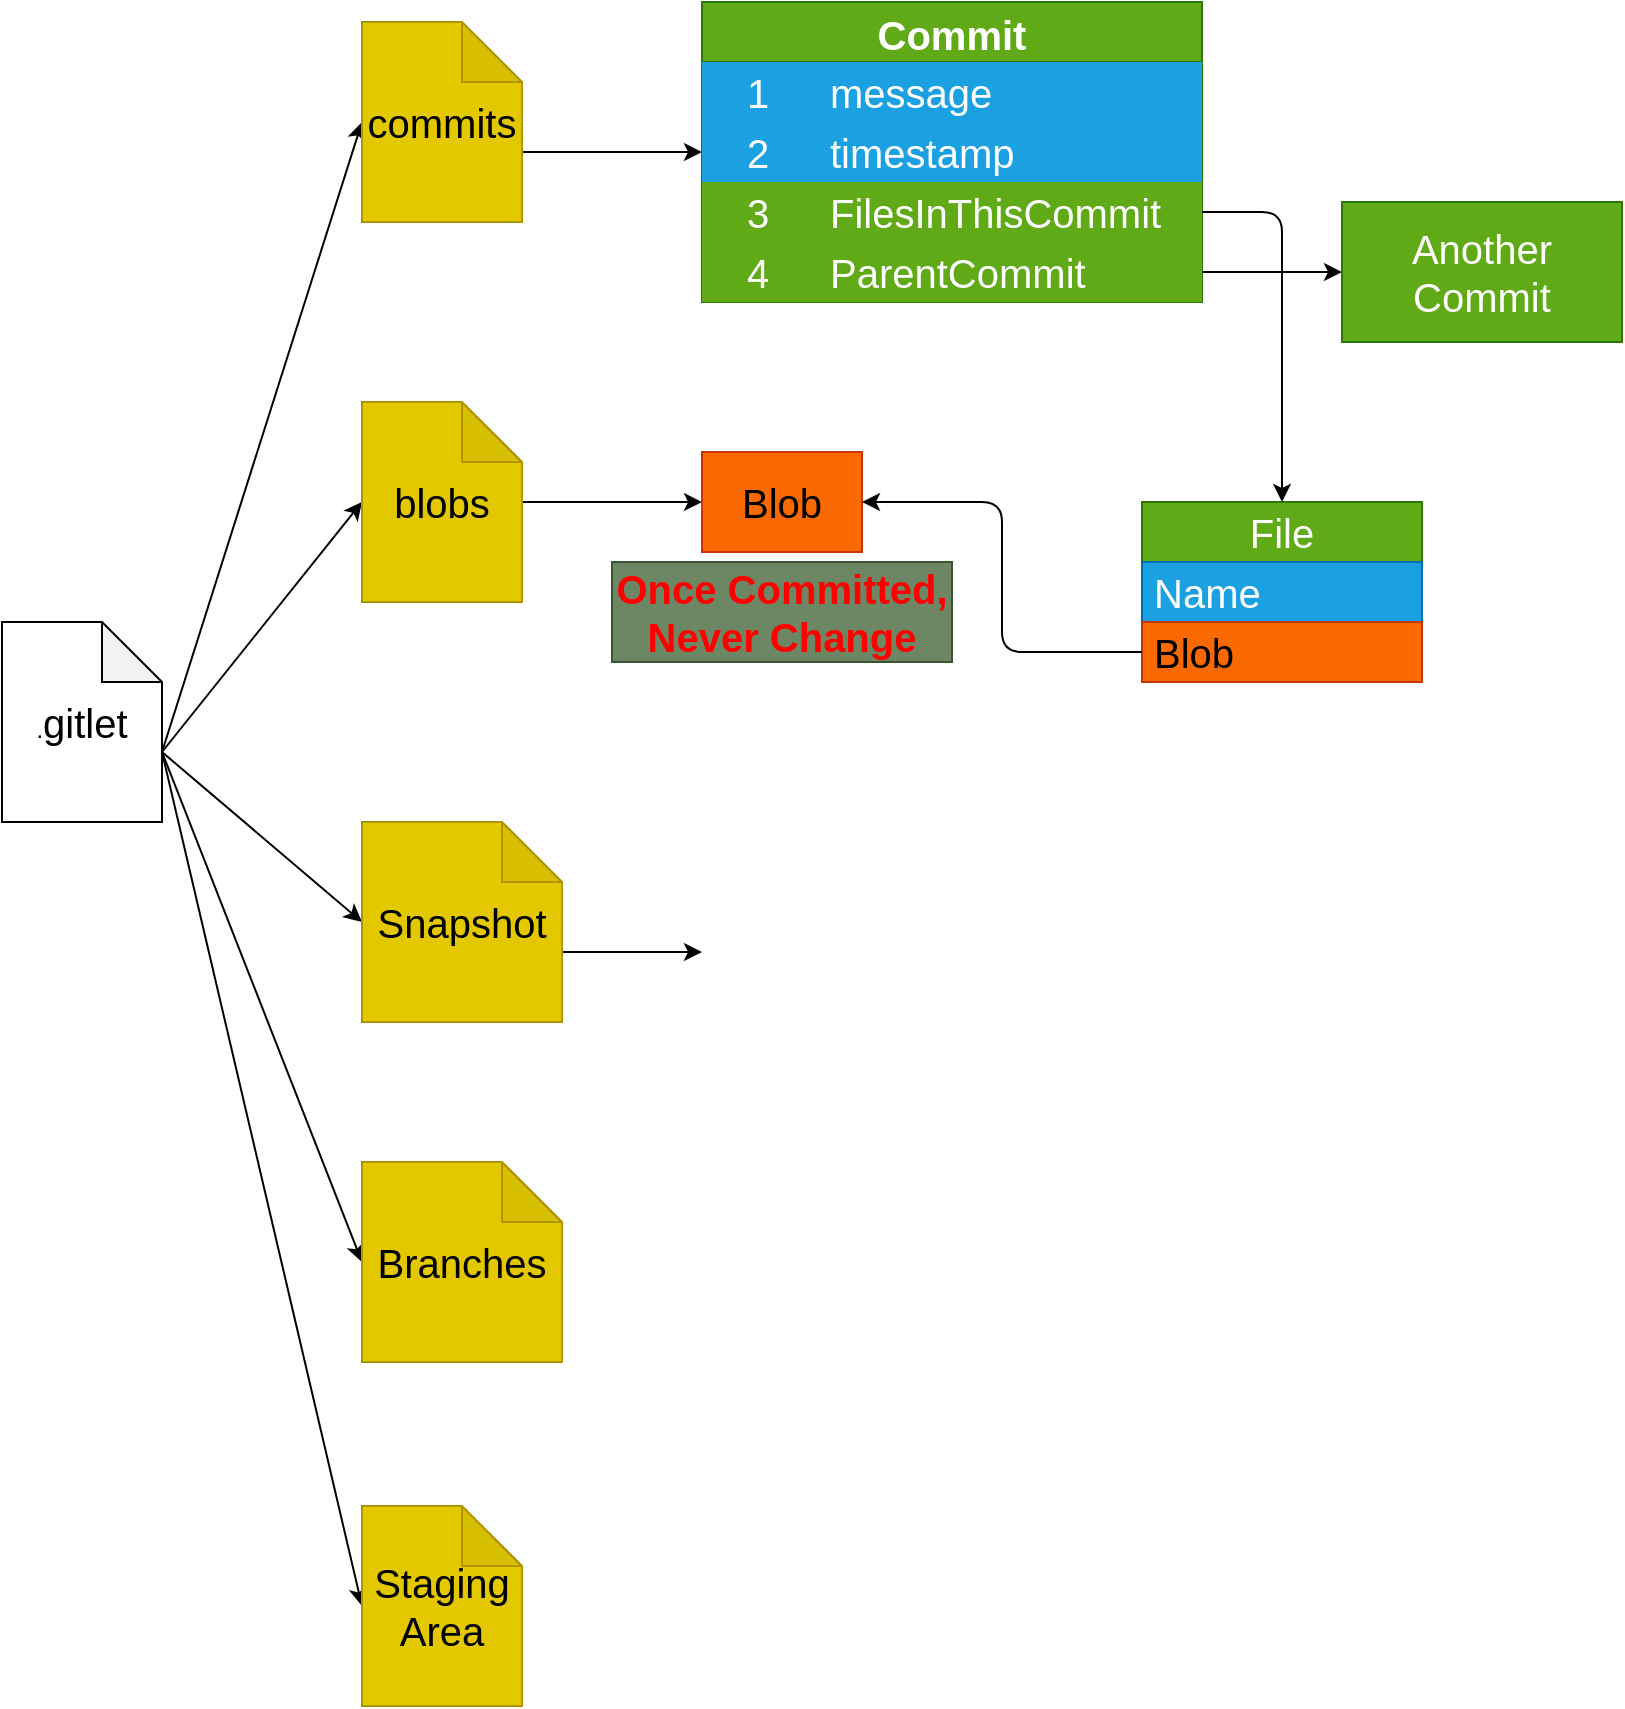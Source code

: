 <mxfile>
    <diagram id="1gqhEolKtNUnf-HgnBN6" name="Page-1">
        <mxGraphModel dx="741" dy="1671" grid="1" gridSize="10" guides="1" tooltips="1" connect="1" arrows="1" fold="1" page="1" pageScale="1" pageWidth="850" pageHeight="1100" math="0" shadow="0">
            <root>
                <mxCell id="0"/>
                <mxCell id="1" parent="0"/>
                <mxCell id="4" style="edgeStyle=none;html=1;entryX=0;entryY=0.5;entryDx=0;entryDy=0;entryPerimeter=0;fontSize=20;exitX=0;exitY=0;exitDx=80;exitDy=65;exitPerimeter=0;" edge="1" parent="1" source="2" target="3">
                    <mxGeometry relative="1" as="geometry"/>
                </mxCell>
                <mxCell id="6" value="" style="edgeStyle=none;html=1;fontSize=20;exitX=0;exitY=0;exitDx=80;exitDy=65;exitPerimeter=0;entryX=0;entryY=0.5;entryDx=0;entryDy=0;entryPerimeter=0;" edge="1" parent="1" source="2" target="5">
                    <mxGeometry relative="1" as="geometry"/>
                </mxCell>
                <mxCell id="88" style="html=1;exitX=0;exitY=0;exitDx=80;exitDy=65;exitPerimeter=0;fontSize=20;entryX=0;entryY=0.5;entryDx=0;entryDy=0;entryPerimeter=0;" edge="1" parent="1" source="2" target="90">
                    <mxGeometry relative="1" as="geometry">
                        <mxPoint x="200" y="400" as="targetPoint"/>
                    </mxGeometry>
                </mxCell>
                <mxCell id="91" style="edgeStyle=none;html=1;exitX=0;exitY=0;exitDx=80;exitDy=65;exitPerimeter=0;fontSize=20;entryX=0;entryY=0.5;entryDx=0;entryDy=0;entryPerimeter=0;" edge="1" parent="1" source="2" target="92">
                    <mxGeometry relative="1" as="geometry">
                        <mxPoint x="200" y="600" as="targetPoint"/>
                    </mxGeometry>
                </mxCell>
                <mxCell id="93" style="edgeStyle=none;html=1;exitX=0;exitY=0;exitDx=80;exitDy=65;exitPerimeter=0;fontSize=20;entryX=0;entryY=0.5;entryDx=0;entryDy=0;entryPerimeter=0;" edge="1" parent="1" source="2" target="94">
                    <mxGeometry relative="1" as="geometry">
                        <mxPoint x="180" y="492" as="targetPoint"/>
                    </mxGeometry>
                </mxCell>
                <mxCell id="2" value=".&lt;font style=&quot;font-size: 20px;&quot;&gt;gitlet&lt;/font&gt;" style="shape=note;whiteSpace=wrap;html=1;backgroundOutline=1;darkOpacity=0.05;" vertex="1" parent="1">
                    <mxGeometry width="80" height="100" as="geometry"/>
                </mxCell>
                <mxCell id="87" style="html=1;exitX=0;exitY=0;exitDx=80;exitDy=65;exitPerimeter=0;entryX=0;entryY=0.5;entryDx=0;entryDy=0;fontSize=20;" edge="1" parent="1" source="3" target="18">
                    <mxGeometry relative="1" as="geometry"/>
                </mxCell>
                <mxCell id="3" value="commits" style="shape=note;whiteSpace=wrap;html=1;backgroundOutline=1;darkOpacity=0.05;fontSize=20;fillColor=#e3c800;fontColor=#000000;strokeColor=#B09500;" vertex="1" parent="1">
                    <mxGeometry x="180" y="-300" width="80" height="100" as="geometry"/>
                </mxCell>
                <mxCell id="85" value="" style="edgeStyle=none;html=1;fontSize=20;" edge="1" parent="1" source="5" target="84">
                    <mxGeometry relative="1" as="geometry"/>
                </mxCell>
                <mxCell id="5" value="&lt;font style=&quot;font-size: 20px;&quot;&gt;blobs&lt;/font&gt;" style="shape=note;whiteSpace=wrap;html=1;backgroundOutline=1;darkOpacity=0.05;fillColor=#e3c800;fontColor=#000000;strokeColor=#B09500;" vertex="1" parent="1">
                    <mxGeometry x="180" y="-110" width="80" height="100" as="geometry"/>
                </mxCell>
                <mxCell id="14" value="Commit" style="shape=table;startSize=30;container=1;collapsible=0;childLayout=tableLayout;fixedRows=1;rowLines=0;fontStyle=1;fontSize=20;fillColor=#60a917;fontColor=#ffffff;strokeColor=#2D7600;" vertex="1" parent="1">
                    <mxGeometry x="350" y="-310" width="250" height="150" as="geometry"/>
                </mxCell>
                <mxCell id="15" value="" style="shape=tableRow;horizontal=0;startSize=0;swimlaneHead=0;swimlaneBody=0;top=0;left=0;bottom=0;right=0;collapsible=0;dropTarget=0;fillColor=none;points=[[0,0.5],[1,0.5]];portConstraint=eastwest;fontSize=20;" vertex="1" parent="14">
                    <mxGeometry y="30" width="250" height="30" as="geometry"/>
                </mxCell>
                <mxCell id="16" value="1" style="shape=partialRectangle;html=1;whiteSpace=wrap;connectable=0;fillColor=#1ba1e2;top=0;left=0;bottom=0;right=0;overflow=hidden;pointerEvents=1;fontSize=20;fontColor=#ffffff;strokeColor=#006EAF;" vertex="1" parent="15">
                    <mxGeometry width="56" height="30" as="geometry">
                        <mxRectangle width="56" height="30" as="alternateBounds"/>
                    </mxGeometry>
                </mxCell>
                <mxCell id="17" value="message" style="shape=partialRectangle;html=1;whiteSpace=wrap;connectable=0;fillColor=#1ba1e2;top=0;left=0;bottom=0;right=0;align=left;spacingLeft=6;overflow=hidden;fontSize=20;fontColor=#ffffff;strokeColor=#006EAF;" vertex="1" parent="15">
                    <mxGeometry x="56" width="194" height="30" as="geometry">
                        <mxRectangle width="194" height="30" as="alternateBounds"/>
                    </mxGeometry>
                </mxCell>
                <mxCell id="18" value="" style="shape=tableRow;horizontal=0;startSize=0;swimlaneHead=0;swimlaneBody=0;top=0;left=0;bottom=0;right=0;collapsible=0;dropTarget=0;fillColor=none;points=[[0,0.5],[1,0.5]];portConstraint=eastwest;fontSize=20;" vertex="1" parent="14">
                    <mxGeometry y="60" width="250" height="30" as="geometry"/>
                </mxCell>
                <mxCell id="19" value="2" style="shape=partialRectangle;html=1;whiteSpace=wrap;connectable=0;fillColor=#1ba1e2;top=0;left=0;bottom=0;right=0;overflow=hidden;fontSize=20;fontColor=#ffffff;strokeColor=#006EAF;" vertex="1" parent="18">
                    <mxGeometry width="56" height="30" as="geometry">
                        <mxRectangle width="56" height="30" as="alternateBounds"/>
                    </mxGeometry>
                </mxCell>
                <mxCell id="20" value="timestamp" style="shape=partialRectangle;html=1;whiteSpace=wrap;connectable=0;fillColor=#1ba1e2;top=0;left=0;bottom=0;right=0;align=left;spacingLeft=6;overflow=hidden;fontSize=20;fontColor=#ffffff;strokeColor=#006EAF;" vertex="1" parent="18">
                    <mxGeometry x="56" width="194" height="30" as="geometry">
                        <mxRectangle width="194" height="30" as="alternateBounds"/>
                    </mxGeometry>
                </mxCell>
                <mxCell id="21" value="" style="shape=tableRow;horizontal=0;startSize=0;swimlaneHead=0;swimlaneBody=0;top=0;left=0;bottom=0;right=0;collapsible=0;dropTarget=0;fillColor=none;points=[[0,0.5],[1,0.5]];portConstraint=eastwest;fontSize=20;" vertex="1" parent="14">
                    <mxGeometry y="90" width="250" height="30" as="geometry"/>
                </mxCell>
                <mxCell id="22" value="3" style="shape=partialRectangle;html=1;whiteSpace=wrap;connectable=0;fillColor=#60a917;top=0;left=0;bottom=0;right=0;overflow=hidden;fontSize=20;fontColor=#ffffff;strokeColor=#2D7600;" vertex="1" parent="21">
                    <mxGeometry width="56" height="30" as="geometry">
                        <mxRectangle width="56" height="30" as="alternateBounds"/>
                    </mxGeometry>
                </mxCell>
                <mxCell id="23" value="FilesInThisCommit" style="shape=partialRectangle;html=1;whiteSpace=wrap;connectable=0;fillColor=#60a917;top=0;left=0;bottom=0;right=0;align=left;spacingLeft=6;overflow=hidden;fontSize=20;fontColor=#ffffff;strokeColor=#2D7600;" vertex="1" parent="21">
                    <mxGeometry x="56" width="194" height="30" as="geometry">
                        <mxRectangle width="194" height="30" as="alternateBounds"/>
                    </mxGeometry>
                </mxCell>
                <mxCell id="54" style="shape=tableRow;horizontal=0;startSize=0;swimlaneHead=0;swimlaneBody=0;top=0;left=0;bottom=0;right=0;collapsible=0;dropTarget=0;fillColor=none;points=[[0,0.5],[1,0.5]];portConstraint=eastwest;fontSize=20;" vertex="1" parent="14">
                    <mxGeometry y="120" width="250" height="30" as="geometry"/>
                </mxCell>
                <mxCell id="55" value="4" style="shape=partialRectangle;html=1;whiteSpace=wrap;connectable=0;fillColor=#60a917;top=0;left=0;bottom=0;right=0;overflow=hidden;fontSize=20;fontColor=#ffffff;strokeColor=#2D7600;" vertex="1" parent="54">
                    <mxGeometry width="56" height="30" as="geometry">
                        <mxRectangle width="56" height="30" as="alternateBounds"/>
                    </mxGeometry>
                </mxCell>
                <mxCell id="56" value="ParentCommit" style="shape=partialRectangle;html=1;whiteSpace=wrap;connectable=0;fillColor=#60a917;top=0;left=0;bottom=0;right=0;align=left;spacingLeft=6;overflow=hidden;fontSize=20;fontColor=#ffffff;strokeColor=#2D7600;" vertex="1" parent="54">
                    <mxGeometry x="56" width="194" height="30" as="geometry">
                        <mxRectangle width="194" height="30" as="alternateBounds"/>
                    </mxGeometry>
                </mxCell>
                <mxCell id="61" style="edgeStyle=none;html=1;exitX=1;exitY=0.5;exitDx=0;exitDy=0;fontSize=20;entryX=0;entryY=0.5;entryDx=0;entryDy=0;" edge="1" parent="1" source="54" target="62">
                    <mxGeometry relative="1" as="geometry">
                        <mxPoint x="690" y="185" as="targetPoint"/>
                    </mxGeometry>
                </mxCell>
                <mxCell id="62" value="Another&lt;br&gt;Commit" style="rounded=0;whiteSpace=wrap;html=1;fontSize=20;fillColor=#60a917;fontColor=#ffffff;strokeColor=#2D7600;" vertex="1" parent="1">
                    <mxGeometry x="670" y="-210" width="140" height="70" as="geometry"/>
                </mxCell>
                <mxCell id="63" value="File" style="swimlane;fontStyle=0;childLayout=stackLayout;horizontal=1;startSize=30;horizontalStack=0;resizeParent=1;resizeParentMax=0;resizeLast=0;collapsible=1;marginBottom=0;whiteSpace=wrap;html=1;fontSize=20;fillColor=#60a917;fontColor=#ffffff;strokeColor=#2D7600;" vertex="1" parent="1">
                    <mxGeometry x="570" y="-60" width="140" height="90" as="geometry"/>
                </mxCell>
                <mxCell id="64" value="Name" style="text;strokeColor=#006EAF;fillColor=#1ba1e2;align=left;verticalAlign=middle;spacingLeft=4;spacingRight=4;overflow=hidden;points=[[0,0.5],[1,0.5]];portConstraint=eastwest;rotatable=0;whiteSpace=wrap;html=1;fontSize=20;fontColor=#ffffff;" vertex="1" parent="63">
                    <mxGeometry y="30" width="140" height="30" as="geometry"/>
                </mxCell>
                <mxCell id="65" value="Blob" style="text;strokeColor=#C73500;fillColor=#fa6800;align=left;verticalAlign=middle;spacingLeft=4;spacingRight=4;overflow=hidden;points=[[0,0.5],[1,0.5]];portConstraint=eastwest;rotatable=0;whiteSpace=wrap;html=1;fontSize=20;fontColor=#000000;" vertex="1" parent="63">
                    <mxGeometry y="60" width="140" height="30" as="geometry"/>
                </mxCell>
                <mxCell id="59" style="edgeStyle=orthogonalEdgeStyle;html=1;exitX=1;exitY=0.5;exitDx=0;exitDy=0;fontSize=20;entryX=0.5;entryY=0;entryDx=0;entryDy=0;" edge="1" parent="1" source="21" target="63">
                    <mxGeometry relative="1" as="geometry">
                        <mxPoint x="810" y="155" as="targetPoint"/>
                    </mxGeometry>
                </mxCell>
                <mxCell id="84" value="&lt;font style=&quot;font-size: 20px;&quot;&gt;Blob&lt;/font&gt;" style="whiteSpace=wrap;html=1;fillColor=#fa6800;fontColor=#000000;strokeColor=#C73500;" vertex="1" parent="1">
                    <mxGeometry x="350" y="-85" width="80" height="50" as="geometry"/>
                </mxCell>
                <mxCell id="86" style="html=1;exitX=0;exitY=0.5;exitDx=0;exitDy=0;entryX=1;entryY=0.5;entryDx=0;entryDy=0;fontSize=20;edgeStyle=elbowEdgeStyle;" edge="1" parent="1" source="65" target="84">
                    <mxGeometry relative="1" as="geometry"/>
                </mxCell>
                <mxCell id="95" style="edgeStyle=none;html=1;exitX=0;exitY=0;exitDx=100;exitDy=65;exitPerimeter=0;fontSize=20;" edge="1" parent="1" source="90">
                    <mxGeometry relative="1" as="geometry">
                        <mxPoint x="350" y="165" as="targetPoint"/>
                    </mxGeometry>
                </mxCell>
                <mxCell id="90" value="Snapshot" style="shape=note;whiteSpace=wrap;html=1;backgroundOutline=1;darkOpacity=0.05;fontSize=20;fillColor=#e3c800;fontColor=#000000;strokeColor=#B09500;" vertex="1" parent="1">
                    <mxGeometry x="180" y="100" width="100" height="100" as="geometry"/>
                </mxCell>
                <mxCell id="92" value="Branches" style="shape=note;whiteSpace=wrap;html=1;backgroundOutline=1;darkOpacity=0.05;fontSize=20;fillColor=#e3c800;fontColor=#000000;strokeColor=#B09500;" vertex="1" parent="1">
                    <mxGeometry x="180" y="270" width="100" height="100" as="geometry"/>
                </mxCell>
                <mxCell id="94" value="Staging&lt;br&gt;Area" style="shape=note;whiteSpace=wrap;html=1;backgroundOutline=1;darkOpacity=0.05;fontSize=20;fillColor=#e3c800;fontColor=#000000;strokeColor=#B09500;" vertex="1" parent="1">
                    <mxGeometry x="180" y="442" width="80" height="100" as="geometry"/>
                </mxCell>
                <mxCell id="98" value="Once Committed, Never Change" style="text;html=1;strokeColor=#3A5431;fillColor=#6d8764;align=center;verticalAlign=middle;whiteSpace=wrap;rounded=0;fontSize=20;fontColor=#FF0000;fontStyle=1" vertex="1" parent="1">
                    <mxGeometry x="305" y="-30" width="170" height="50" as="geometry"/>
                </mxCell>
            </root>
        </mxGraphModel>
    </diagram>
</mxfile>